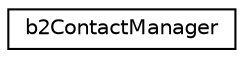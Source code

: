 digraph "Graphical Class Hierarchy"
{
 // LATEX_PDF_SIZE
  edge [fontname="Helvetica",fontsize="10",labelfontname="Helvetica",labelfontsize="10"];
  node [fontname="Helvetica",fontsize="10",shape=record];
  rankdir="LR";
  Node0 [label="b2ContactManager",height=0.2,width=0.4,color="black", fillcolor="white", style="filled",URL="$classb2ContactManager.html",tooltip=" "];
}
